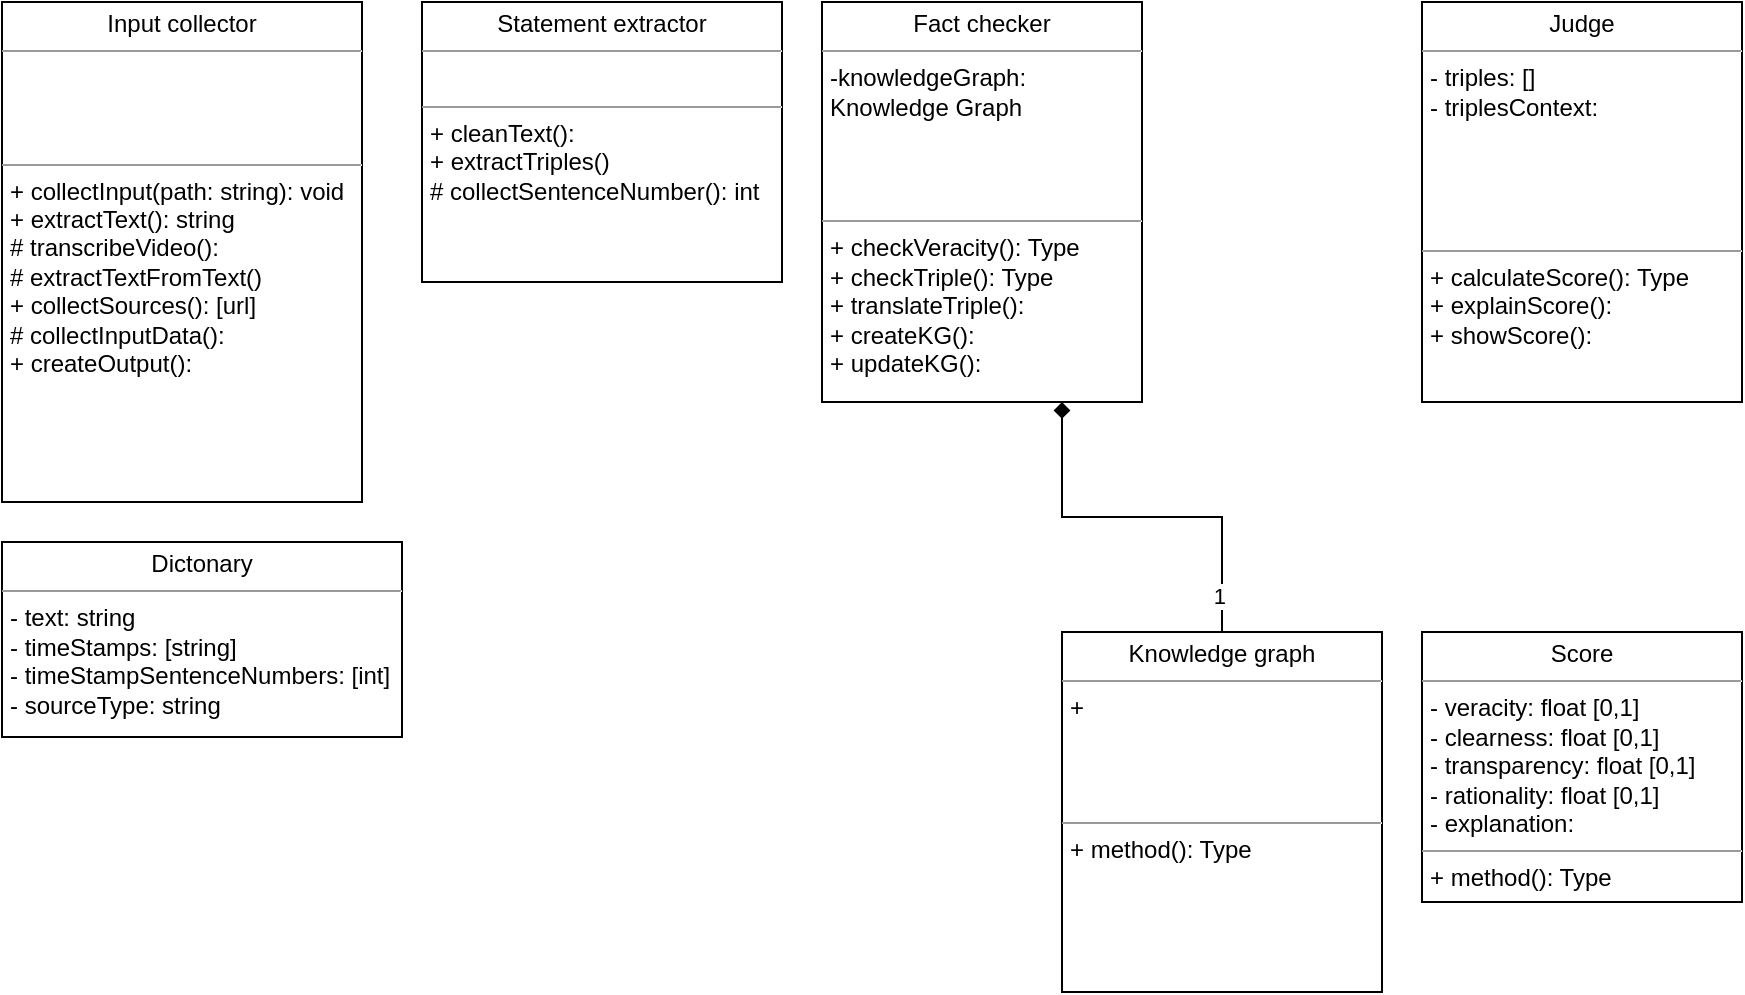 <mxfile version="22.0.8" type="github">
  <diagram id="C5RBs43oDa-KdzZeNtuy" name="Page-1">
    <mxGraphModel dx="1780" dy="677" grid="1" gridSize="10" guides="1" tooltips="1" connect="1" arrows="1" fold="1" page="1" pageScale="1" pageWidth="827" pageHeight="1169" background="#FFFFFF" math="0" shadow="0">
      <root>
        <mxCell id="WIyWlLk6GJQsqaUBKTNV-0" />
        <mxCell id="WIyWlLk6GJQsqaUBKTNV-1" parent="WIyWlLk6GJQsqaUBKTNV-0" />
        <mxCell id="cEuXa4cH8vmmpT0UNbaJ-12" value="&lt;p style=&quot;margin:0px;margin-top:4px;text-align:center;&quot;&gt;Statement extractor&lt;br&gt;&lt;/p&gt;&lt;hr size=&quot;1&quot;&gt;&lt;p style=&quot;margin:0px;margin-left:4px;&quot;&gt;&lt;br&gt;&lt;/p&gt;&lt;hr size=&quot;1&quot;&gt;&lt;p style=&quot;margin:0px;margin-left:4px;&quot;&gt;&lt;span style=&quot;background-color: initial;&quot;&gt;+ cleanText():&lt;/span&gt;&lt;br&gt;&lt;/p&gt;&lt;p style=&quot;margin:0px;margin-left:4px;&quot;&gt;+ extractTriples()&lt;/p&gt;&lt;p style=&quot;margin:0px;margin-left:4px;&quot;&gt;# collectSentenceNumber(): int&lt;br&gt;&lt;/p&gt;&lt;p style=&quot;margin:0px;margin-left:4px;&quot;&gt;&lt;br&gt;&lt;/p&gt;" style="verticalAlign=top;align=left;overflow=fill;fontSize=12;fontFamily=Helvetica;html=1;whiteSpace=wrap;" parent="WIyWlLk6GJQsqaUBKTNV-1" vertex="1">
          <mxGeometry x="150" y="180" width="180" height="140" as="geometry" />
        </mxCell>
        <mxCell id="cEuXa4cH8vmmpT0UNbaJ-13" value="&lt;p style=&quot;margin:0px;margin-top:4px;text-align:center;&quot;&gt;Fact checker&lt;/p&gt;&lt;hr size=&quot;1&quot;&gt;&lt;p style=&quot;margin:0px;margin-left:4px;&quot;&gt;-knowledgeGraph: Knowledge Graph&lt;/p&gt;&lt;p style=&quot;margin:0px;margin-left:4px;&quot;&gt;&lt;br&gt;&lt;/p&gt;&lt;p style=&quot;margin:0px;margin-left:4px;&quot;&gt;&lt;br&gt;&lt;/p&gt;&lt;p style=&quot;margin:0px;margin-left:4px;&quot;&gt;&lt;br&gt;&lt;/p&gt;&lt;hr size=&quot;1&quot;&gt;&lt;p style=&quot;margin:0px;margin-left:4px;&quot;&gt;+ checkVeracity(): Type&lt;/p&gt;&lt;p style=&quot;margin:0px;margin-left:4px;&quot;&gt;+ checkTriple(): Type&lt;/p&gt;&lt;p style=&quot;margin:0px;margin-left:4px;&quot;&gt;+ translateTriple():&amp;nbsp;&lt;/p&gt;&lt;p style=&quot;margin:0px;margin-left:4px;&quot;&gt;+ createKG():&lt;/p&gt;&lt;p style=&quot;margin:0px;margin-left:4px;&quot;&gt;+ updateKG():&lt;/p&gt;&lt;p style=&quot;margin:0px;margin-left:4px;&quot;&gt;&lt;br&gt;&lt;/p&gt;" style="verticalAlign=top;align=left;overflow=fill;fontSize=12;fontFamily=Helvetica;html=1;whiteSpace=wrap;" parent="WIyWlLk6GJQsqaUBKTNV-1" vertex="1">
          <mxGeometry x="350" y="180" width="160" height="200" as="geometry" />
        </mxCell>
        <mxCell id="cEuXa4cH8vmmpT0UNbaJ-16" style="edgeStyle=orthogonalEdgeStyle;rounded=0;orthogonalLoop=1;jettySize=auto;html=1;exitX=0.5;exitY=0;exitDx=0;exitDy=0;entryX=0.75;entryY=1;entryDx=0;entryDy=0;endArrow=diamond;endFill=1;" parent="WIyWlLk6GJQsqaUBKTNV-1" source="cEuXa4cH8vmmpT0UNbaJ-14" target="cEuXa4cH8vmmpT0UNbaJ-13" edge="1">
          <mxGeometry relative="1" as="geometry" />
        </mxCell>
        <mxCell id="cEuXa4cH8vmmpT0UNbaJ-17" value="1&amp;nbsp;" style="edgeLabel;html=1;align=center;verticalAlign=middle;resizable=0;points=[];" parent="cEuXa4cH8vmmpT0UNbaJ-16" vertex="1" connectable="0">
          <mxGeometry x="-0.815" relative="1" as="geometry">
            <mxPoint as="offset" />
          </mxGeometry>
        </mxCell>
        <mxCell id="cEuXa4cH8vmmpT0UNbaJ-14" value="&lt;p style=&quot;margin:0px;margin-top:4px;text-align:center;&quot;&gt;Knowledge graph&lt;/p&gt;&lt;hr size=&quot;1&quot;&gt;&lt;p style=&quot;margin:0px;margin-left:4px;&quot;&gt;+&amp;nbsp;&lt;/p&gt;&lt;p style=&quot;margin:0px;margin-left:4px;&quot;&gt;&lt;br&gt;&lt;/p&gt;&lt;p style=&quot;margin:0px;margin-left:4px;&quot;&gt;&lt;br&gt;&lt;/p&gt;&lt;p style=&quot;margin:0px;margin-left:4px;&quot;&gt;&lt;br&gt;&lt;/p&gt;&lt;hr size=&quot;1&quot;&gt;&lt;p style=&quot;margin:0px;margin-left:4px;&quot;&gt;+ method(): Type&lt;/p&gt;" style="verticalAlign=top;align=left;overflow=fill;fontSize=12;fontFamily=Helvetica;html=1;whiteSpace=wrap;" parent="WIyWlLk6GJQsqaUBKTNV-1" vertex="1">
          <mxGeometry x="470" y="495" width="160" height="180" as="geometry" />
        </mxCell>
        <mxCell id="cEuXa4cH8vmmpT0UNbaJ-15" value="&lt;p style=&quot;margin:0px;margin-top:4px;text-align:center;&quot;&gt;Judge&lt;/p&gt;&lt;hr size=&quot;1&quot;&gt;&lt;p style=&quot;margin:0px;margin-left:4px;&quot;&gt;- triples: []&lt;/p&gt;&lt;p style=&quot;margin:0px;margin-left:4px;&quot;&gt;- triplesContext:&lt;/p&gt;&lt;p style=&quot;margin:0px;margin-left:4px;&quot;&gt;&lt;br&gt;&lt;/p&gt;&lt;p style=&quot;margin:0px;margin-left:4px;&quot;&gt;&lt;br&gt;&lt;/p&gt;&lt;p style=&quot;margin:0px;margin-left:4px;&quot;&gt;&lt;br&gt;&lt;/p&gt;&lt;p style=&quot;margin:0px;margin-left:4px;&quot;&gt;&lt;br&gt;&lt;/p&gt;&lt;hr size=&quot;1&quot;&gt;&lt;p style=&quot;margin:0px;margin-left:4px;&quot;&gt;+ calculateScore(): Type&lt;/p&gt;&lt;p style=&quot;margin:0px;margin-left:4px;&quot;&gt;+ explainScore():&lt;/p&gt;&lt;p style=&quot;margin:0px;margin-left:4px;&quot;&gt;+ showScore():&lt;/p&gt;" style="verticalAlign=top;align=left;overflow=fill;fontSize=12;fontFamily=Helvetica;html=1;whiteSpace=wrap;" parent="WIyWlLk6GJQsqaUBKTNV-1" vertex="1">
          <mxGeometry x="650" y="180" width="160" height="200" as="geometry" />
        </mxCell>
        <mxCell id="cEuXa4cH8vmmpT0UNbaJ-18" value="&lt;p style=&quot;margin:0px;margin-top:4px;text-align:center;&quot;&gt;Score&lt;/p&gt;&lt;hr size=&quot;1&quot;&gt;&lt;p style=&quot;margin:0px;margin-left:4px;&quot;&gt;- veracity: float [0,1]&lt;/p&gt;&lt;p style=&quot;margin:0px;margin-left:4px;&quot;&gt;- clearness: float [0,1]&lt;br&gt;&lt;/p&gt;&lt;p style=&quot;margin:0px;margin-left:4px;&quot;&gt;- transparency: float [0,1]&lt;/p&gt;&lt;p style=&quot;margin:0px;margin-left:4px;&quot;&gt;- rationality: float [0,1]&lt;br&gt;&lt;/p&gt;&lt;p style=&quot;margin:0px;margin-left:4px;&quot;&gt;- explanation:&amp;nbsp;&lt;/p&gt;&lt;hr size=&quot;1&quot;&gt;&lt;p style=&quot;margin:0px;margin-left:4px;&quot;&gt;+ method(): Type&lt;/p&gt;" style="verticalAlign=top;align=left;overflow=fill;fontSize=12;fontFamily=Helvetica;html=1;whiteSpace=wrap;" parent="WIyWlLk6GJQsqaUBKTNV-1" vertex="1">
          <mxGeometry x="650" y="495" width="160" height="135" as="geometry" />
        </mxCell>
        <mxCell id="8oUksIMicpjcIGAnL1pd-0" value="&lt;p style=&quot;margin:0px;margin-top:4px;text-align:center;&quot;&gt;Input collector&lt;br&gt;&lt;/p&gt;&lt;hr size=&quot;1&quot;&gt;&lt;p style=&quot;margin:0px;margin-left:4px;&quot;&gt;&lt;br&gt;&lt;/p&gt;&lt;p style=&quot;margin:0px;margin-left:4px;&quot;&gt;&lt;br&gt;&lt;/p&gt;&lt;p style=&quot;margin:0px;margin-left:4px;&quot;&gt;&lt;br&gt;&lt;/p&gt;&lt;hr size=&quot;1&quot;&gt;&lt;p style=&quot;margin:0px;margin-left:4px;&quot;&gt;+ collectInput(path: string): void&lt;/p&gt;&lt;p style=&quot;margin:0px;margin-left:4px;&quot;&gt;+ extractText(): string&lt;/p&gt;&lt;p style=&quot;margin:0px;margin-left:4px;&quot;&gt;# transcribeVideo():&lt;/p&gt;&lt;p style=&quot;margin:0px;margin-left:4px;&quot;&gt;# extractTextFromText()&lt;/p&gt;&lt;p style=&quot;margin:0px;margin-left:4px;&quot;&gt;+ collectSources(): [url]&lt;/p&gt;&lt;p style=&quot;margin:0px;margin-left:4px;&quot;&gt;# collectInputData():&amp;nbsp;&lt;/p&gt;&lt;p style=&quot;margin:0px;margin-left:4px;&quot;&gt;+ createOutput():&amp;nbsp;&lt;/p&gt;" style="verticalAlign=top;align=left;overflow=fill;fontSize=12;fontFamily=Helvetica;html=1;whiteSpace=wrap;" vertex="1" parent="WIyWlLk6GJQsqaUBKTNV-1">
          <mxGeometry x="-60" y="180" width="180" height="250" as="geometry" />
        </mxCell>
        <mxCell id="8oUksIMicpjcIGAnL1pd-1" value="&lt;p style=&quot;margin:0px;margin-top:4px;text-align:center;&quot;&gt;Dictonary&lt;/p&gt;&lt;hr size=&quot;1&quot;&gt;&lt;p style=&quot;margin:0px;margin-left:4px;&quot;&gt;- text: string&lt;/p&gt;&lt;p style=&quot;margin:0px;margin-left:4px;&quot;&gt;- timeStamps: [string]&lt;/p&gt;&lt;p style=&quot;margin:0px;margin-left:4px;&quot;&gt;- timeStampSentenceNumbers: [int]&lt;/p&gt;&lt;p style=&quot;margin:0px;margin-left:4px;&quot;&gt;- sourceType: string&lt;/p&gt;" style="verticalAlign=top;align=left;overflow=fill;fontSize=12;fontFamily=Helvetica;html=1;whiteSpace=wrap;" vertex="1" parent="WIyWlLk6GJQsqaUBKTNV-1">
          <mxGeometry x="-60" y="450" width="200" height="97.5" as="geometry" />
        </mxCell>
      </root>
    </mxGraphModel>
  </diagram>
</mxfile>
